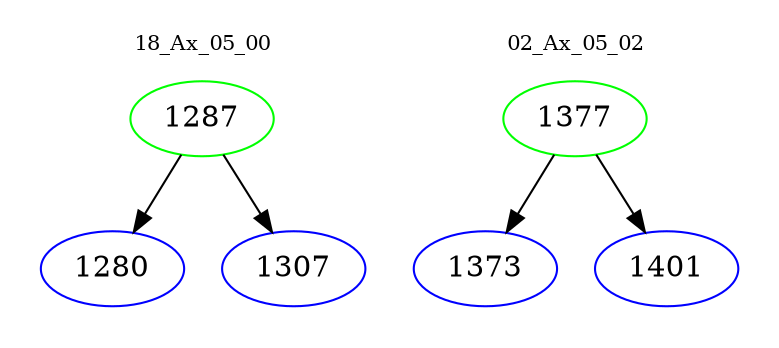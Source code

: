 digraph{
subgraph cluster_0 {
color = white
label = "18_Ax_05_00";
fontsize=10;
T0_1287 [label="1287", color="green"]
T0_1287 -> T0_1280 [color="black"]
T0_1280 [label="1280", color="blue"]
T0_1287 -> T0_1307 [color="black"]
T0_1307 [label="1307", color="blue"]
}
subgraph cluster_1 {
color = white
label = "02_Ax_05_02";
fontsize=10;
T1_1377 [label="1377", color="green"]
T1_1377 -> T1_1373 [color="black"]
T1_1373 [label="1373", color="blue"]
T1_1377 -> T1_1401 [color="black"]
T1_1401 [label="1401", color="blue"]
}
}

